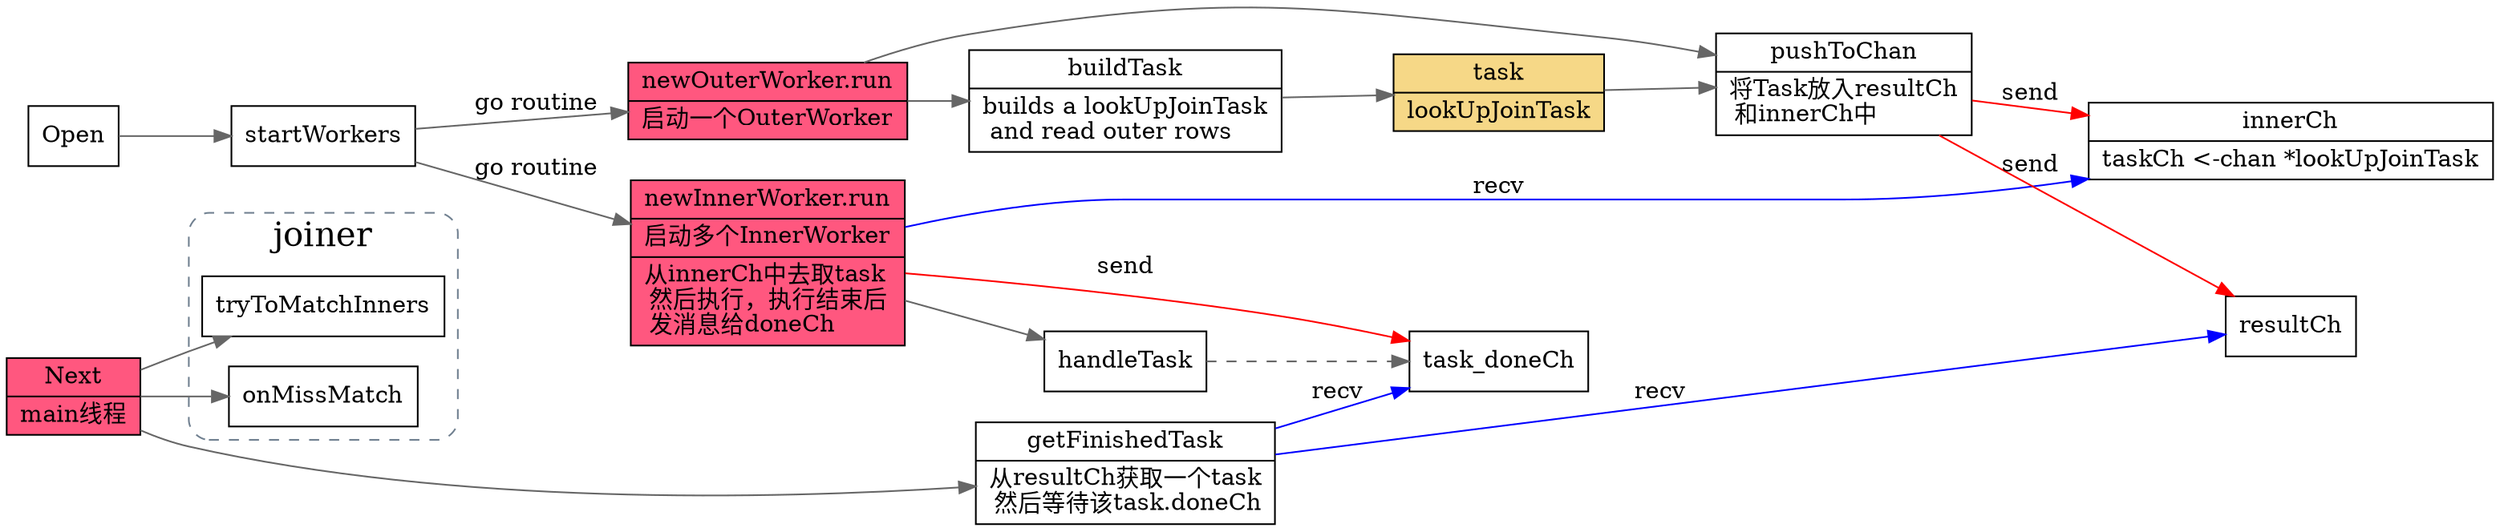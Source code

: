 digraph index_lookup_join_flow {
  node[shape=box];
  edge[color=gray40];
  newrank=true;
  rankdir=LR;
  {rank=same; Open;Next}
  subgraph cluster_joiner {
    graph[label="joiner";fontsize=20;style="rounded,dashed";color="slategrey"]
    onMissMatch;
    tryToMatchInners;
  }

  Open -> {
    startWorkers;
  }
  Next -> {
    getFinishedTask;
    onMissMatch;
    tryToMatchInners;
  }
  Next[
    shape=record;
    style=filled;
    fillcolor="#ff577f"
    label="{{
      Next|
      main线程
    }}"
  ];

 // handleTask -> {
 //   fetchInnerResults;
 //   buildLookUpMap;
 // }

  startWorkers -> {
    newOuterWorker_run;
    newInnerWorker_run;
  }[label="go routine"];

  newOuterWorker_run[
    shape=record;
    style=filled;
    fillcolor="#ff577f"
    label="{{
      newOuterWorker.run|
      启动一个OuterWorker
    }}"
  ];
  newInnerWorker_run[
    shape=record;
    style=filled;
    fillcolor="#ff577f"
    label="{{
      newInnerWorker.run|
      启动多个InnerWorker\l|
      从innerCh中去取task\l
      然后执行，执行结束后\l
      发消息给doneCh\l
    }}"
  ];
  buildTask[
    shape="record";
    label="{{
      buildTask|
      builds a lookUpJoinTask\l 
      and read outer rows\l
    }}"];

  task[
    shape=record;
    style=filled;
    fillcolor="#f6d887";
    label="{{
      task|
        lookUpJoinTask\l
    }}"
  ];
  buildTask -> task -> pushToChan;

  newOuterWorker_run -> {
    buildTask;
    pushToChan;
  }
  pushToChan[
    shape="record";
    label="{{
      pushToChan|
      将Task放入resultCh\l
      和innerCh中\l
    }}"];
  pushToChan -> {
    innerCh;
    resultCh;
  }[label="send";color=red];

  innerCh[
    shape="record";
    label="{{
      innerCh|
        taskCh      \<-chan *lookUpJoinTask
    }}"];

  newInnerWorker_run -> { task_doneCh;}[label="send";color=red];
  newInnerWorker_run -> {innerCh;}[label="recv";color=blue];
  newInnerWorker_run -> handleTask;
  getFinishedTask[
    shape="record";
    label="{{
      getFinishedTask|
      从resultCh获取一个task\l
      然后等待该task.doneCh\l
    }}"];

  getFinishedTask -> {
    resultCh;
    task_doneCh;
  }[label="recv";color=blue;];
  edge[style=dashed]
  handleTask -> task_doneCh;
}
